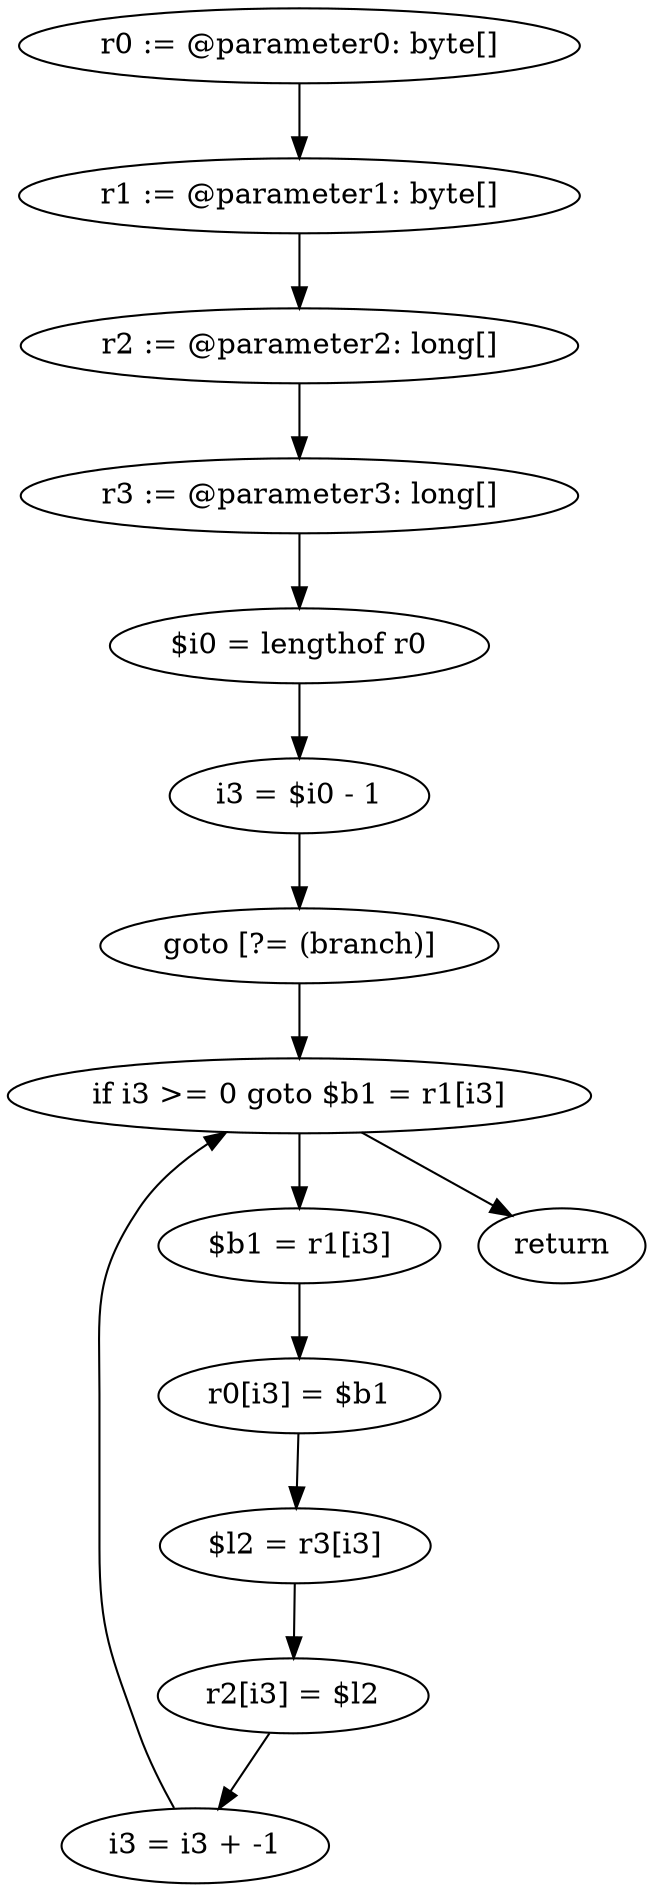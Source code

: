 digraph "unitGraph" {
    "r0 := @parameter0: byte[]"
    "r1 := @parameter1: byte[]"
    "r2 := @parameter2: long[]"
    "r3 := @parameter3: long[]"
    "$i0 = lengthof r0"
    "i3 = $i0 - 1"
    "goto [?= (branch)]"
    "$b1 = r1[i3]"
    "r0[i3] = $b1"
    "$l2 = r3[i3]"
    "r2[i3] = $l2"
    "i3 = i3 + -1"
    "if i3 >= 0 goto $b1 = r1[i3]"
    "return"
    "r0 := @parameter0: byte[]"->"r1 := @parameter1: byte[]";
    "r1 := @parameter1: byte[]"->"r2 := @parameter2: long[]";
    "r2 := @parameter2: long[]"->"r3 := @parameter3: long[]";
    "r3 := @parameter3: long[]"->"$i0 = lengthof r0";
    "$i0 = lengthof r0"->"i3 = $i0 - 1";
    "i3 = $i0 - 1"->"goto [?= (branch)]";
    "goto [?= (branch)]"->"if i3 >= 0 goto $b1 = r1[i3]";
    "$b1 = r1[i3]"->"r0[i3] = $b1";
    "r0[i3] = $b1"->"$l2 = r3[i3]";
    "$l2 = r3[i3]"->"r2[i3] = $l2";
    "r2[i3] = $l2"->"i3 = i3 + -1";
    "i3 = i3 + -1"->"if i3 >= 0 goto $b1 = r1[i3]";
    "if i3 >= 0 goto $b1 = r1[i3]"->"return";
    "if i3 >= 0 goto $b1 = r1[i3]"->"$b1 = r1[i3]";
}
